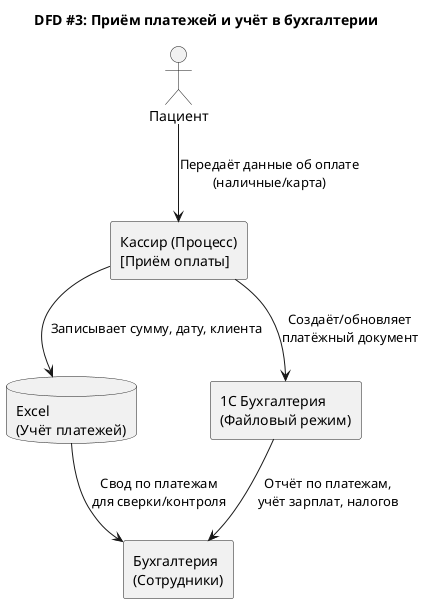 @startuml

title DFD #3: Приём платежей и учёт в бухгалтерии

actor "Пациент" as Patient
rectangle "Кассир (Процесс)\n[Приём оплаты]" as Cashier
database "Excel\n(Учёт платежей)" as Excel_Pay
rectangle "1С Бухгалтерия\n(Файловый режим)" as OneC_Buh
rectangle "Бухгалтерия\n(Сотрудники)" as Accounting

' Пациент оплачивает услуги
Patient --> Cashier: Передаёт данные об оплате\n(наличные/карта)

' Кассир фиксирует в Excel
Cashier --> Excel_Pay: Записывает сумму, дату, клиента

' Параллельно кассир вносит данные в 1С Бухгалтерию
Cashier --> OneC_Buh: Создаёт/обновляет\nплатёжный документ

' Бухгалтерия получает данные из 1С
OneC_Buh --> Accounting: Отчёт по платежам,\nучёт зарплат, налогов

' Бухгалтерия при необходимости сверяет данные с Excel
Excel_Pay --> Accounting: Свод по платежам\nдля сверки/контроля
@enduml